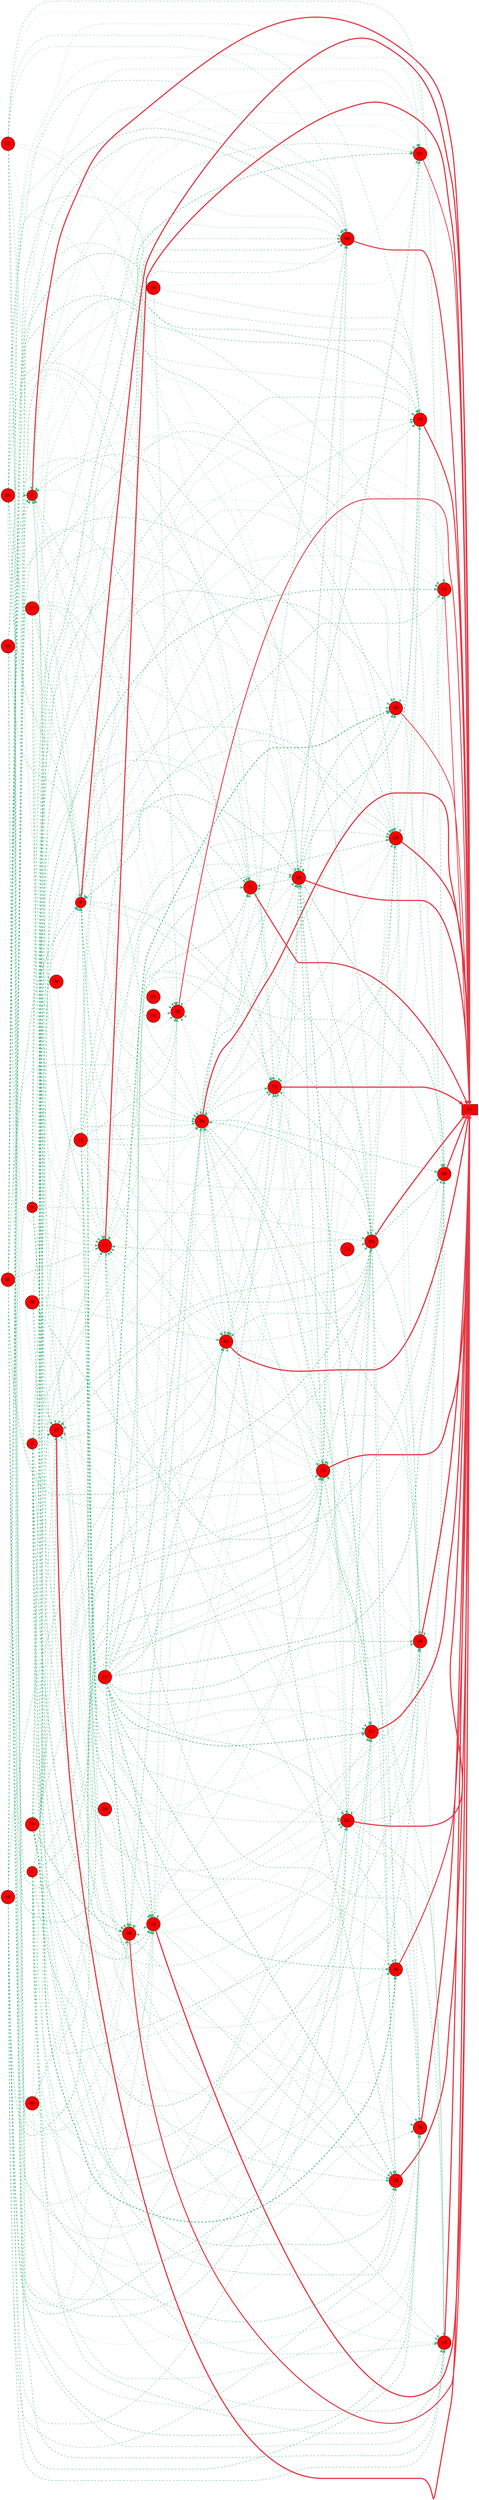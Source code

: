 digraph G{
rankdir=LR;
0 [style=filled, shape=circle, fillcolor="#fe0000", label="0"];
1 [style=filled, shape=circle, fillcolor="#fe0000", label="1"];
6 [style=filled, shape=circle, fillcolor="#fe0000", label="6"];
8 [style=filled, shape=circle, fillcolor="#fe0000", label="8"];
9 [style=filled, shape=circle, fillcolor="#fe0000", label="9"];
11 [style=filled, shape=circle, fillcolor="#fe0000", label="11"];
12 [style=filled, shape=circle, fillcolor="#fe0000", label="12"];
13 [style=filled, shape=circle, fillcolor="#fe0000", label="13"];
15 [style=filled, shape=circle, fillcolor="#fe0000", label="15"];
17 [style=filled, shape=circle, fillcolor="#fe0000", label="17"];
18 [style=filled, shape=circle, fillcolor="#fe0000", label="18"];
20 [style=filled, shape=circle, fillcolor="#fe0000", label="20"];
21 [style=filled, shape=circle, fillcolor="#fe0000", label="21"];
24 [style=filled, shape=circle, fillcolor="#fe0000", label="24"];
28 [style=filled, shape=circle, fillcolor="#fe0000", label="28"];
29 [style=filled, shape=circle, fillcolor="#fe0000", label="29"];
33 [style=filled, shape=circle, fillcolor="#fe0000", label="33"];
34 [style=filled, shape=circle, fillcolor="#fe0000", label="34"];
35 [style=filled, shape=circle, fillcolor="#fe0000", label="35"];
37 [style=filled, shape=circle, fillcolor="#fe0000", label="37"];
39 [style=filled, shape=circle, fillcolor="#fe0000", label="39"];
41 [style=filled, shape=circle, fillcolor="#fe0000", label="41"];
42 [style=filled, shape=circle, fillcolor="#fe0000", label="42"];
43 [style=filled, shape=circle, fillcolor="#fe0000", label="43"];
44 [style=filled, shape=circle, fillcolor="#fe0000", label="44"];
45 [style=filled, shape=circle, fillcolor="#fe0000", label="45"];
46 [style=filled, shape=circle, fillcolor="#fe0000", label="46"];
47 [style=filled, shape=box, fillcolor="#fe0000", label="47"];
55 [style=filled, shape=circle, fillcolor="#fe0000", label="55"];
56 [style=filled, shape=circle, fillcolor="#fe0000", label="56"];
57 [style=filled, shape=circle, fillcolor="#fe0000", label="57"];
60 [style=filled, shape=circle, fillcolor="#fe0000", label="60"];
62 [style=filled, shape=circle, fillcolor="#fe0000", label="62"];
63 [style=filled, shape=circle, fillcolor="#fe0000", label="63"];
66 [style=filled, shape=circle, fillcolor="#fe0000", label="66"];
68 [style=filled, shape=circle, fillcolor="#fe0000", label="68"];
69 [style=filled, shape=circle, fillcolor="#fe0000", label="69"];
71 [style=filled, shape=circle, fillcolor="#fe0000", label="71"];
72 [style=filled, shape=circle, fillcolor="#fe0000", label="72"];
75 [style=filled, shape=circle, fillcolor="#fe0000", label="75"];
76 [style=filled, shape=circle, fillcolor="#fe0000", label="76"];
79 [style=filled, shape=circle, fillcolor="#fe0000", label="79"];
84 [style=filled, shape=circle, fillcolor="#fe0000", label="84"];
85 [style=filled, shape=circle, fillcolor="#fe0000", label="85"];
86 [style=filled, shape=circle, fillcolor="#fe0000", label="86"];
87 [style=filled, shape=circle, fillcolor="#fe0000", label="87"];
89 [style=filled, shape=circle, fillcolor="#fe0000", label="89"];
90 [style=filled, shape=circle, fillcolor="#fe0000", label="90"];
91 [style=filled, shape=circle, fillcolor="#fe0000", label="91"];
15 -> 47 [color="#e63946",penwidth=4.00];
85 -> 47 [color="#e63946",penwidth=3.96];
72 -> 47 [color="#e63946",penwidth=3.94];
42 -> 47 [color="#e63946",penwidth=3.93];
60 -> 47 [color="#e63946",penwidth=3.93];
68 -> 47 [color="#e63946",penwidth=3.92];
34 -> 47 [color="#e63946",penwidth=3.91];
57 -> 47 [color="#e63946",penwidth=3.91];
43 -> 47 [color="#e63946",penwidth=3.90];
9 -> 47 [color="#e63946",penwidth=3.90];
18 -> 47 [color="#e63946",penwidth=3.88];
17 -> 47 [color="#e63946",penwidth=3.87];
87 -> 47 [color="#e63946",penwidth=3.84];
63 -> 47 [color="#e63946",penwidth=3.84];
0 -> 47 [color="#e63946",penwidth=3.84];
28 -> 47 [color="#e63946",penwidth=3.83];
84 -> 47 [color="#e63946",penwidth=3.79];
76 -> 47 [color="#e63946",penwidth=3.74];
62 -> 47 [color="#e63946",penwidth=3.74];
71 -> 47 [color="#e63946",penwidth=3.72];
75 -> 47 [color="#e63946",penwidth=3.56];
66 -> 47 [color="#e63946",penwidth=3.54];
89 -> 47 [color="#e63946",penwidth=3.39];
44 -> 47 [color="#e63946",penwidth=3.31];
20 -> 47 [color="#e63946",penwidth=2.91];
33 -> 47 [color="#e63946",penwidth=2.52];
91 -> 47 [color="#e63946",penwidth=2.52];
35 -> 47 [color="#e63946",penwidth=2.48];
41 -> 0 [color="#52b788",style=dashed,penwidth=1.30];
69 -> 0 [color="#52b788",style=dashed,penwidth=1.27];
85 -> 0 [color="#52b788",style=dashed,penwidth=1.22];
72 -> 0 [color="#52b788",style=dashed,penwidth=1.12];
34 -> 0 [color="#52b788",style=dashed,penwidth=1.10];
17 -> 0 [color="#52b788",style=dashed,penwidth=1.04];
29 -> 0 [color="#52b788",style=dashed,penwidth=1.01];
9 -> 0 [color="#52b788",style=dashed,penwidth=1.00];
86 -> 0 [color="#52b788",style=dashed,penwidth=0.88];
11 -> 0 [color="#52b788",style=dashed,penwidth=0.87];
0 -> 0 [color="#52b788",style=dashed,penwidth=0.78];
68 -> 0 [color="#52b788",style=dashed,penwidth=0.76];
63 -> 0 [color="#52b788",style=dashed,penwidth=0.71];
15 -> 0 [color="#52b788",style=dashed,penwidth=0.70];
84 -> 9 [color="#52b788",style=dashed,penwidth=1.72];
41 -> 9 [color="#52b788",style=dashed,penwidth=1.63];
37 -> 9 [color="#52b788",style=dashed,penwidth=1.38];
29 -> 9 [color="#52b788",style=dashed,penwidth=1.31];
9 -> 9 [color="#52b788",style=dashed,penwidth=1.28];
86 -> 9 [color="#52b788",style=dashed,penwidth=1.22];
43 -> 9 [color="#52b788",style=dashed,penwidth=1.10];
15 -> 9 [color="#52b788",style=dashed,penwidth=0.91];
57 -> 9 [color="#52b788",style=dashed,penwidth=0.90];
6 -> 9 [color="#52b788",style=dashed,penwidth=0.90];
56 -> 9 [color="#52b788",style=dashed,penwidth=0.79];
84 -> 15 [color="#52b788",style=dashed,penwidth=1.62];
41 -> 15 [color="#52b788",style=dashed,penwidth=1.49];
69 -> 15 [color="#52b788",style=dashed,penwidth=1.46];
85 -> 15 [color="#52b788",style=dashed,penwidth=1.44];
1 -> 15 [color="#52b788",style=dashed,penwidth=1.39];
29 -> 15 [color="#52b788",style=dashed,penwidth=1.23];
79 -> 15 [color="#52b788",style=dashed,penwidth=1.20];
13 -> 15 [color="#52b788",style=dashed,penwidth=1.16];
11 -> 15 [color="#52b788",style=dashed,penwidth=1.00];
15 -> 15 [color="#52b788",style=dashed,penwidth=0.89];
68 -> 15 [color="#52b788",style=dashed,penwidth=0.83];
90 -> 15 [color="#52b788",style=dashed,penwidth=0.81];
41 -> 17 [color="#52b788",style=dashed,penwidth=1.39];
85 -> 17 [color="#52b788",style=dashed,penwidth=1.32];
1 -> 17 [color="#52b788",style=dashed,penwidth=1.28];
46 -> 17 [color="#52b788",style=dashed,penwidth=1.11];
9 -> 17 [color="#52b788",style=dashed,penwidth=1.07];
13 -> 17 [color="#52b788",style=dashed,penwidth=1.04];
72 -> 17 [color="#52b788",style=dashed,penwidth=1.02];
17 -> 17 [color="#52b788",style=dashed,penwidth=0.92];
62 -> 17 [color="#52b788",style=dashed,penwidth=0.92];
37 -> 17 [color="#52b788",style=dashed,penwidth=0.89];
86 -> 17 [color="#52b788",style=dashed,penwidth=0.77];
43 -> 17 [color="#52b788",style=dashed,penwidth=0.77];
15 -> 17 [color="#52b788",style=dashed,penwidth=0.77];
6 -> 17 [color="#52b788",style=dashed,penwidth=0.76];
68 -> 17 [color="#52b788",style=dashed,penwidth=0.72];
41 -> 18 [color="#52b788",style=dashed,penwidth=1.38];
69 -> 18 [color="#52b788",style=dashed,penwidth=1.32];
17 -> 18 [color="#52b788",style=dashed,penwidth=1.29];
62 -> 18 [color="#52b788",style=dashed,penwidth=1.27];
1 -> 18 [color="#52b788",style=dashed,penwidth=1.26];
34 -> 18 [color="#52b788",style=dashed,penwidth=1.23];
8 -> 18 [color="#52b788",style=dashed,penwidth=1.14];
86 -> 18 [color="#52b788",style=dashed,penwidth=1.11];
9 -> 18 [color="#52b788",style=dashed,penwidth=1.08];
79 -> 18 [color="#52b788",style=dashed,penwidth=1.07];
68 -> 18 [color="#52b788",style=dashed,penwidth=0.88];
57 -> 18 [color="#52b788",style=dashed,penwidth=0.79];
6 -> 18 [color="#52b788",style=dashed,penwidth=0.78];
13 -> 20 [color="#52b788",style=dashed,penwidth=1.38];
24 -> 20 [color="#52b788",style=dashed,penwidth=1.05];
42 -> 20 [color="#52b788",style=dashed,penwidth=1.00];
1 -> 20 [color="#52b788",style=dashed,penwidth=0.82];
89 -> 20 [color="#52b788",style=dashed,penwidth=0.81];
55 -> 20 [color="#52b788",style=dashed,penwidth=0.77];
9 -> 20 [color="#52b788",style=dashed,penwidth=0.72];
41 -> 20 [color="#52b788",style=dashed,penwidth=0.72];
20 -> 20 [color="#52b788",style=dashed,penwidth=0.62];
29 -> 20 [color="#52b788",style=dashed,penwidth=0.60];
45 -> 20 [color="#52b788",style=dashed,penwidth=0.58];
46 -> 20 [color="#52b788",style=dashed,penwidth=0.54];
72 -> 20 [color="#52b788",style=dashed,penwidth=0.50];
11 -> 20 [color="#52b788",style=dashed,penwidth=0.50];
62 -> 20 [color="#52b788",style=dashed,penwidth=0.50];
37 -> 20 [color="#52b788",style=dashed,penwidth=0.50];
21 -> 28 [color="#52b788",style=dashed,penwidth=2.01];
34 -> 28 [color="#52b788",style=dashed,penwidth=1.65];
85 -> 28 [color="#52b788",style=dashed,penwidth=1.59];
8 -> 28 [color="#52b788",style=dashed,penwidth=1.45];
1 -> 28 [color="#52b788",style=dashed,penwidth=1.40];
89 -> 28 [color="#52b788",style=dashed,penwidth=1.17];
69 -> 28 [color="#52b788",style=dashed,penwidth=1.15];
6 -> 28 [color="#52b788",style=dashed,penwidth=1.10];
15 -> 28 [color="#52b788",style=dashed,penwidth=1.06];
42 -> 28 [color="#52b788",style=dashed,penwidth=1.00];
46 -> 28 [color="#52b788",style=dashed,penwidth=0.85];
79 -> 33 [color="#52b788",style=dashed,penwidth=1.91];
13 -> 33 [color="#52b788",style=dashed,penwidth=1.39];
15 -> 33 [color="#52b788",style=dashed,penwidth=0.76];
42 -> 33 [color="#52b788",style=dashed,penwidth=0.72];
46 -> 33 [color="#52b788",style=dashed,penwidth=0.68];
9 -> 33 [color="#52b788",style=dashed,penwidth=0.68];
29 -> 33 [color="#52b788",style=dashed,penwidth=0.64];
6 -> 33 [color="#52b788",style=dashed,penwidth=0.63];
62 -> 33 [color="#52b788",style=dashed,penwidth=0.58];
91 -> 33 [color="#52b788",style=dashed,penwidth=0.50];
0 -> 33 [color="#52b788",style=dashed,penwidth=0.50];
63 -> 33 [color="#52b788",style=dashed,penwidth=0.50];
21 -> 34 [color="#52b788",style=dashed,penwidth=1.86];
85 -> 34 [color="#52b788",style=dashed,penwidth=1.55];
34 -> 34 [color="#52b788",style=dashed,penwidth=1.45];
8 -> 34 [color="#52b788",style=dashed,penwidth=1.34];
13 -> 34 [color="#52b788",style=dashed,penwidth=1.23];
9 -> 34 [color="#52b788",style=dashed,penwidth=1.14];
69 -> 34 [color="#52b788",style=dashed,penwidth=1.05];
29 -> 34 [color="#52b788",style=dashed,penwidth=0.91];
15 -> 34 [color="#52b788",style=dashed,penwidth=0.90];
20 -> 34 [color="#52b788",style=dashed,penwidth=0.85];
42 -> 34 [color="#52b788",style=dashed,penwidth=0.77];
62 -> 34 [color="#52b788",style=dashed,penwidth=0.71];
17 -> 34 [color="#52b788",style=dashed,penwidth=0.65];
37 -> 34 [color="#52b788",style=dashed,penwidth=0.64];
21 -> 35 [color="#52b788",style=dashed,penwidth=2.93];
84 -> 35 [color="#52b788",style=dashed,penwidth=1.59];
79 -> 35 [color="#52b788",style=dashed,penwidth=1.38];
34 -> 35 [color="#52b788",style=dashed,penwidth=1.28];
8 -> 35 [color="#52b788",style=dashed,penwidth=0.83];
85 -> 35 [color="#52b788",style=dashed,penwidth=0.67];
35 -> 35 [color="#52b788",style=dashed,penwidth=0.64];
46 -> 35 [color="#52b788",style=dashed,penwidth=0.51];
17 -> 35 [color="#52b788",style=dashed,penwidth=0.50];
15 -> 35 [color="#52b788",style=dashed,penwidth=0.50];
9 -> 35 [color="#52b788",style=dashed,penwidth=0.50];
21 -> 42 [color="#52b788",style=dashed,penwidth=2.32];
8 -> 42 [color="#52b788",style=dashed,penwidth=1.69];
79 -> 42 [color="#52b788",style=dashed,penwidth=1.64];
13 -> 42 [color="#52b788",style=dashed,penwidth=1.58];
41 -> 42 [color="#52b788",style=dashed,penwidth=1.09];
42 -> 42 [color="#52b788",style=dashed,penwidth=1.04];
9 -> 42 [color="#52b788",style=dashed,penwidth=1.03];
69 -> 42 [color="#52b788",style=dashed,penwidth=0.94];
29 -> 42 [color="#52b788",style=dashed,penwidth=0.85];
89 -> 42 [color="#52b788",style=dashed,penwidth=0.67];
37 -> 42 [color="#52b788",style=dashed,penwidth=0.64];
90 -> 42 [color="#52b788",style=dashed,penwidth=0.52];
21 -> 43 [color="#52b788",style=dashed,penwidth=1.48];
84 -> 43 [color="#52b788",style=dashed,penwidth=1.43];
69 -> 43 [color="#52b788",style=dashed,penwidth=1.30];
85 -> 43 [color="#52b788",style=dashed,penwidth=1.27];
1 -> 43 [color="#52b788",style=dashed,penwidth=1.23];
34 -> 43 [color="#52b788",style=dashed,penwidth=1.19];
46 -> 43 [color="#52b788",style=dashed,penwidth=1.12];
8 -> 43 [color="#52b788",style=dashed,penwidth=1.10];
72 -> 43 [color="#52b788",style=dashed,penwidth=1.02];
79 -> 43 [color="#52b788",style=dashed,penwidth=1.01];
13 -> 43 [color="#52b788",style=dashed,penwidth=1.00];
11 -> 43 [color="#52b788",style=dashed,penwidth=0.82];
15 -> 43 [color="#52b788",style=dashed,penwidth=0.75];
43 -> 43 [color="#52b788",style=dashed,penwidth=0.74];
79 -> 44 [color="#52b788",style=dashed,penwidth=3.00];
13 -> 44 [color="#52b788",style=dashed,penwidth=1.86];
85 -> 44 [color="#52b788",style=dashed,penwidth=1.10];
15 -> 44 [color="#52b788",style=dashed,penwidth=1.02];
1 -> 44 [color="#52b788",style=dashed,penwidth=0.90];
6 -> 44 [color="#52b788",style=dashed,penwidth=0.80];
46 -> 44 [color="#52b788",style=dashed,penwidth=0.60];
17 -> 44 [color="#52b788",style=dashed,penwidth=0.55];
86 -> 44 [color="#52b788",style=dashed,penwidth=0.50];
62 -> 44 [color="#52b788",style=dashed,penwidth=0.50];
85 -> 57 [color="#52b788",style=dashed,penwidth=1.40];
1 -> 57 [color="#52b788",style=dashed,penwidth=1.36];
8 -> 57 [color="#52b788",style=dashed,penwidth=1.22];
79 -> 57 [color="#52b788",style=dashed,penwidth=1.14];
46 -> 57 [color="#52b788",style=dashed,penwidth=1.06];
72 -> 57 [color="#52b788",style=dashed,penwidth=0.96];
17 -> 57 [color="#52b788",style=dashed,penwidth=0.87];
37 -> 57 [color="#52b788",style=dashed,penwidth=0.83];
6 -> 57 [color="#52b788",style=dashed,penwidth=0.82];
15 -> 57 [color="#52b788",style=dashed,penwidth=0.82];
11 -> 57 [color="#52b788",style=dashed,penwidth=0.78];
42 -> 57 [color="#52b788",style=dashed,penwidth=0.71];
43 -> 57 [color="#52b788",style=dashed,penwidth=0.70];
0 -> 57 [color="#52b788",style=dashed,penwidth=0.66];
90 -> 57 [color="#52b788",style=dashed,penwidth=0.63];
21 -> 60 [color="#52b788",style=dashed,penwidth=1.85];
84 -> 60 [color="#52b788",style=dashed,penwidth=1.77];
85 -> 60 [color="#52b788",style=dashed,penwidth=1.54];
34 -> 60 [color="#52b788",style=dashed,penwidth=1.47];
46 -> 60 [color="#52b788",style=dashed,penwidth=1.45];
17 -> 60 [color="#52b788",style=dashed,penwidth=1.22];
62 -> 60 [color="#52b788",style=dashed,penwidth=1.18];
37 -> 60 [color="#52b788",style=dashed,penwidth=1.14];
11 -> 60 [color="#52b788",style=dashed,penwidth=1.06];
86 -> 60 [color="#52b788",style=dashed,penwidth=1.01];
43 -> 60 [color="#52b788",style=dashed,penwidth=0.94];
68 -> 60 [color="#52b788",style=dashed,penwidth=0.86];
57 -> 60 [color="#52b788",style=dashed,penwidth=0.75];
21 -> 62 [color="#52b788",style=dashed,penwidth=1.44];
41 -> 62 [color="#52b788",style=dashed,penwidth=1.28];
1 -> 62 [color="#52b788",style=dashed,penwidth=1.19];
69 -> 62 [color="#52b788",style=dashed,penwidth=1.12];
8 -> 62 [color="#52b788",style=dashed,penwidth=1.04];
9 -> 62 [color="#52b788",style=dashed,penwidth=0.98];
13 -> 62 [color="#52b788",style=dashed,penwidth=0.94];
29 -> 62 [color="#52b788",style=dashed,penwidth=0.92];
79 -> 62 [color="#52b788",style=dashed,penwidth=0.91];
72 -> 62 [color="#52b788",style=dashed,penwidth=0.75];
62 -> 62 [color="#52b788",style=dashed,penwidth=0.74];
15 -> 62 [color="#52b788",style=dashed,penwidth=0.69];
6 -> 62 [color="#52b788",style=dashed,penwidth=0.67];
11 -> 62 [color="#52b788",style=dashed,penwidth=0.62];
42 -> 62 [color="#52b788",style=dashed,penwidth=0.58];
21 -> 63 [color="#52b788",style=dashed,penwidth=1.50];
41 -> 63 [color="#52b788",style=dashed,penwidth=1.36];
69 -> 63 [color="#52b788",style=dashed,penwidth=1.33];
85 -> 63 [color="#52b788",style=dashed,penwidth=1.29];
1 -> 63 [color="#52b788",style=dashed,penwidth=1.26];
34 -> 63 [color="#52b788",style=dashed,penwidth=1.18];
17 -> 63 [color="#52b788",style=dashed,penwidth=1.08];
9 -> 63 [color="#52b788",style=dashed,penwidth=1.05];
37 -> 63 [color="#52b788",style=dashed,penwidth=1.00];
43 -> 63 [color="#52b788",style=dashed,penwidth=0.84];
15 -> 63 [color="#52b788",style=dashed,penwidth=0.74];
6 -> 63 [color="#52b788",style=dashed,penwidth=0.73];
63 -> 63 [color="#52b788",style=dashed,penwidth=0.71];
84 -> 66 [color="#52b788",style=dashed,penwidth=1.59];
41 -> 66 [color="#52b788",style=dashed,penwidth=1.40];
69 -> 66 [color="#52b788",style=dashed,penwidth=1.38];
1 -> 66 [color="#52b788",style=dashed,penwidth=1.29];
34 -> 66 [color="#52b788",style=dashed,penwidth=1.26];
29 -> 66 [color="#52b788",style=dashed,penwidth=1.09];
13 -> 66 [color="#52b788",style=dashed,penwidth=1.07];
79 -> 66 [color="#52b788",style=dashed,penwidth=1.07];
72 -> 66 [color="#52b788",style=dashed,penwidth=0.98];
86 -> 66 [color="#52b788",style=dashed,penwidth=0.88];
11 -> 66 [color="#52b788",style=dashed,penwidth=0.77];
15 -> 66 [color="#52b788",style=dashed,penwidth=0.77];
6 -> 66 [color="#52b788",style=dashed,penwidth=0.77];
0 -> 66 [color="#52b788",style=dashed,penwidth=0.73];
21 -> 68 [color="#52b788",style=dashed,penwidth=1.67];
69 -> 68 [color="#52b788",style=dashed,penwidth=1.43];
85 -> 68 [color="#52b788",style=dashed,penwidth=1.40];
1 -> 68 [color="#52b788",style=dashed,penwidth=1.36];
34 -> 68 [color="#52b788",style=dashed,penwidth=1.33];
8 -> 68 [color="#52b788",style=dashed,penwidth=1.22];
62 -> 68 [color="#52b788",style=dashed,penwidth=1.20];
9 -> 68 [color="#52b788",style=dashed,penwidth=1.16];
86 -> 68 [color="#52b788",style=dashed,penwidth=1.03];
43 -> 68 [color="#52b788",style=dashed,penwidth=0.97];
68 -> 68 [color="#52b788",style=dashed,penwidth=0.89];
90 -> 68 [color="#52b788",style=dashed,penwidth=0.86];
63 -> 68 [color="#52b788",style=dashed,penwidth=0.77];
21 -> 71 [color="#52b788",style=dashed,penwidth=1.60];
84 -> 71 [color="#52b788",style=dashed,penwidth=1.53];
85 -> 71 [color="#52b788",style=dashed,penwidth=1.35];
1 -> 71 [color="#52b788",style=dashed,penwidth=1.32];
34 -> 71 [color="#52b788",style=dashed,penwidth=1.23];
69 -> 71 [color="#52b788",style=dashed,penwidth=1.21];
8 -> 71 [color="#52b788",style=dashed,penwidth=1.16];
13 -> 71 [color="#52b788",style=dashed,penwidth=1.05];
29 -> 71 [color="#52b788",style=dashed,penwidth=0.98];
15 -> 71 [color="#52b788",style=dashed,penwidth=0.77];
86 -> 71 [color="#52b788",style=dashed,penwidth=0.68];
11 -> 71 [color="#52b788",style=dashed,penwidth=0.66];
0 -> 71 [color="#52b788",style=dashed,penwidth=0.62];
43 -> 71 [color="#52b788",style=dashed,penwidth=0.58];
63 -> 71 [color="#52b788",style=dashed,penwidth=0.56];
21 -> 72 [color="#52b788",style=dashed,penwidth=1.56];
85 -> 72 [color="#52b788",style=dashed,penwidth=1.34];
72 -> 72 [color="#52b788",style=dashed,penwidth=1.24];
34 -> 72 [color="#52b788",style=dashed,penwidth=1.22];
8 -> 72 [color="#52b788",style=dashed,penwidth=1.14];
37 -> 72 [color="#52b788",style=dashed,penwidth=1.12];
29 -> 72 [color="#52b788",style=dashed,penwidth=1.11];
9 -> 72 [color="#52b788",style=dashed,penwidth=1.09];
13 -> 72 [color="#52b788",style=dashed,penwidth=1.03];
68 -> 72 [color="#52b788",style=dashed,penwidth=0.86];
63 -> 72 [color="#52b788",style=dashed,penwidth=0.80];
15 -> 72 [color="#52b788",style=dashed,penwidth=0.75];
71 -> 72 [color="#52b788",style=dashed,penwidth=0.72];
84 -> 75 [color="#52b788",style=dashed,penwidth=1.69];
41 -> 75 [color="#52b788",style=dashed,penwidth=1.49];
69 -> 75 [color="#52b788",style=dashed,penwidth=1.46];
8 -> 75 [color="#52b788",style=dashed,penwidth=1.23];
13 -> 75 [color="#52b788",style=dashed,penwidth=1.14];
9 -> 75 [color="#52b788",style=dashed,penwidth=1.14];
72 -> 75 [color="#52b788",style=dashed,penwidth=1.13];
86 -> 75 [color="#52b788",style=dashed,penwidth=1.01];
24 -> 75 [color="#52b788",style=dashed,penwidth=0.96];
11 -> 75 [color="#52b788",style=dashed,penwidth=0.89];
15 -> 75 [color="#52b788",style=dashed,penwidth=0.82];
0 -> 75 [color="#52b788",style=dashed,penwidth=0.82];
63 -> 75 [color="#52b788",style=dashed,penwidth=0.74];
90 -> 75 [color="#52b788",style=dashed,penwidth=0.70];
41 -> 76 [color="#52b788",style=dashed,penwidth=1.42];
69 -> 76 [color="#52b788",style=dashed,penwidth=1.41];
46 -> 76 [color="#52b788",style=dashed,penwidth=1.34];
17 -> 76 [color="#52b788",style=dashed,penwidth=1.12];
9 -> 76 [color="#52b788",style=dashed,penwidth=1.10];
62 -> 76 [color="#52b788",style=dashed,penwidth=1.09];
13 -> 76 [color="#52b788",style=dashed,penwidth=1.08];
11 -> 76 [color="#52b788",style=dashed,penwidth=0.97];
86 -> 76 [color="#52b788",style=dashed,penwidth=0.95];
43 -> 76 [color="#52b788",style=dashed,penwidth=0.87];
0 -> 76 [color="#52b788",style=dashed,penwidth=0.80];
90 -> 76 [color="#52b788",style=dashed,penwidth=0.76];
63 -> 76 [color="#52b788",style=dashed,penwidth=0.73];
42 -> 76 [color="#52b788",style=dashed,penwidth=0.68];
84 -> 84 [color="#52b788",style=dashed,penwidth=1.69];
85 -> 84 [color="#52b788",style=dashed,penwidth=1.41];
34 -> 84 [color="#52b788",style=dashed,penwidth=1.36];
13 -> 84 [color="#52b788",style=dashed,penwidth=1.16];
41 -> 84 [color="#52b788",style=dashed,penwidth=1.08];
20 -> 84 [color="#52b788",style=dashed,penwidth=1.02];
6 -> 84 [color="#52b788",style=dashed,penwidth=0.83];
29 -> 84 [color="#52b788",style=dashed,penwidth=0.80];
42 -> 84 [color="#52b788",style=dashed,penwidth=0.73];
46 -> 84 [color="#52b788",style=dashed,penwidth=0.73];
72 -> 84 [color="#52b788",style=dashed,penwidth=0.64];
62 -> 84 [color="#52b788",style=dashed,penwidth=0.63];
17 -> 84 [color="#52b788",style=dashed,penwidth=0.58];
37 -> 84 [color="#52b788",style=dashed,penwidth=0.56];
11 -> 84 [color="#52b788",style=dashed,penwidth=0.56];
41 -> 85 [color="#52b788",style=dashed,penwidth=1.62];
85 -> 85 [color="#52b788",style=dashed,penwidth=1.57];
62 -> 85 [color="#52b788",style=dashed,penwidth=1.54];
8 -> 85 [color="#52b788",style=dashed,penwidth=1.35];
9 -> 85 [color="#52b788",style=dashed,penwidth=1.28];
79 -> 85 [color="#52b788",style=dashed,penwidth=1.18];
90 -> 85 [color="#52b788",style=dashed,penwidth=1.13];
6 -> 85 [color="#52b788",style=dashed,penwidth=0.90];
39 -> 85 [color="#52b788",style=dashed,penwidth=0.84];
56 -> 85 [color="#52b788",style=dashed,penwidth=0.82];
12 -> 85 [color="#52b788",style=dashed,penwidth=0.79];
21 -> 87 [color="#52b788",style=dashed,penwidth=2.26];
84 -> 87 [color="#52b788",style=dashed,penwidth=2.10];
34 -> 87 [color="#52b788",style=dashed,penwidth=1.70];
8 -> 87 [color="#52b788",style=dashed,penwidth=1.51];
79 -> 87 [color="#52b788",style=dashed,penwidth=1.49];
1 -> 87 [color="#52b788",style=dashed,penwidth=1.07];
15 -> 87 [color="#52b788",style=dashed,penwidth=1.01];
9 -> 87 [color="#52b788",style=dashed,penwidth=0.91];
42 -> 87 [color="#52b788",style=dashed,penwidth=0.89];
62 -> 87 [color="#52b788",style=dashed,penwidth=0.74];
72 -> 87 [color="#52b788",style=dashed,penwidth=0.68];
17 -> 87 [color="#52b788",style=dashed,penwidth=0.61];
37 -> 87 [color="#52b788",style=dashed,penwidth=0.59];
21 -> 89 [color="#52b788",style=dashed,penwidth=2.29];
79 -> 89 [color="#52b788",style=dashed,penwidth=2.00];
34 -> 89 [color="#52b788",style=dashed,penwidth=1.57];
8 -> 89 [color="#52b788",style=dashed,penwidth=1.39];
15 -> 89 [color="#52b788",style=dashed,penwidth=0.97];
41 -> 89 [color="#52b788",style=dashed,penwidth=0.95];
69 -> 89 [color="#52b788",style=dashed,penwidth=0.78];
6 -> 89 [color="#52b788",style=dashed,penwidth=0.78];
29 -> 89 [color="#52b788",style=dashed,penwidth=0.69];
89 -> 89 [color="#52b788",style=dashed,penwidth=0.68];
62 -> 89 [color="#52b788",style=dashed,penwidth=0.68];
39 -> 89 [color="#52b788",style=dashed,penwidth=0.53];
17 -> 89 [color="#52b788",style=dashed,penwidth=0.53];
79 -> 91 [color="#52b788",style=dashed,penwidth=1.80];
34 -> 91 [color="#52b788",style=dashed,penwidth=1.66];
8 -> 91 [color="#52b788",style=dashed,penwidth=1.12];
69 -> 91 [color="#52b788",style=dashed,penwidth=0.75];
35 -> 91 [color="#52b788",style=dashed,penwidth=0.67];
9 -> 91 [color="#52b788",style=dashed,penwidth=0.63];
86 -> 91 [color="#52b788",style=dashed,penwidth=0.61];
6 -> 91 [color="#52b788",style=dashed,penwidth=0.56];
24 -> 91 [color="#52b788",style=dashed,penwidth=0.52];
37 -> 91 [color="#52b788",style=dashed,penwidth=0.51];
0 -> 91 [color="#52b788",style=dashed,penwidth=0.50];
11 -> 91 [color="#52b788",style=dashed,penwidth=0.50];
}